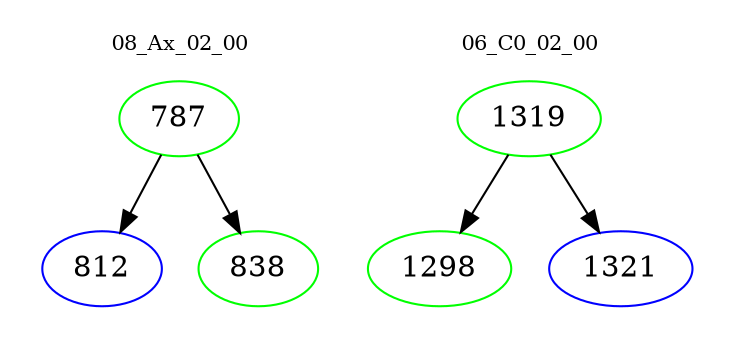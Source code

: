 digraph{
subgraph cluster_0 {
color = white
label = "08_Ax_02_00";
fontsize=10;
T0_787 [label="787", color="green"]
T0_787 -> T0_812 [color="black"]
T0_812 [label="812", color="blue"]
T0_787 -> T0_838 [color="black"]
T0_838 [label="838", color="green"]
}
subgraph cluster_1 {
color = white
label = "06_C0_02_00";
fontsize=10;
T1_1319 [label="1319", color="green"]
T1_1319 -> T1_1298 [color="black"]
T1_1298 [label="1298", color="green"]
T1_1319 -> T1_1321 [color="black"]
T1_1321 [label="1321", color="blue"]
}
}
